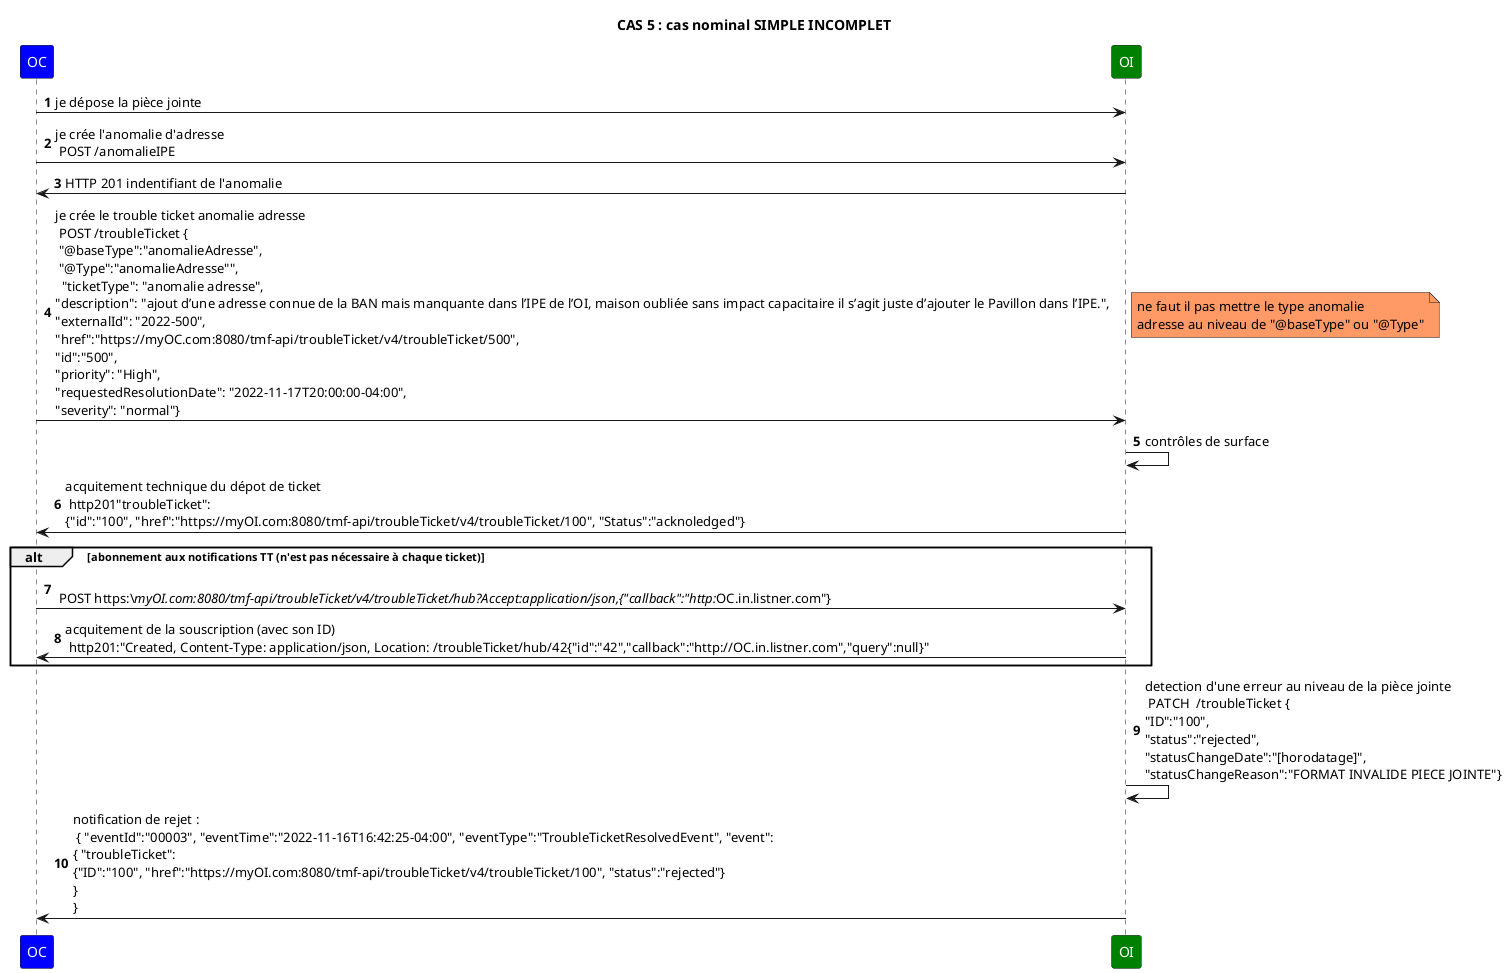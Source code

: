 @startuml

skinparam ParticipantFontColor automatic

title: CAS 5 : cas nominal SIMPLE INCOMPLET

autonumber

participant OC #Blue
participant OI #Green

OC->OI: je dépose la pièce jointe
OC->OI: je crée l'anomalie d'adresse \n POST /anomalieIPE
OI->OC: HTTP 201 indentifiant de l'anomalie
OC->OI: je crée le trouble ticket anomalie adresse \n POST /troubleTicket {\n "@baseType":"anomalieAdresse", \n "@Type":"anomalieAdresse"", \n  "ticketType": "anomalie adresse",\n"description": "ajout d’une adresse connue de la BAN mais manquante dans l’IPE de l’OI, maison oubliée sans impact capacitaire il s’agit juste d’ajouter le Pavillon dans l’IPE.",\n"externalId": "2022-500",\n"href":"https://myOC.com:8080/tmf-api/troubleTicket/v4/troubleTicket/500",\n"id":"500",\n"priority": "High",\n"requestedResolutionDate": "2022-11-17T20:00:00-04:00",\n"severity": "normal"}

note right 	#ff9966
  ne faut il pas mettre le type anomalie
  adresse au niveau de "@baseType" ou "@Type"
endnote

OI->OI: contrôles de surface

OI->OC: acquitement technique du dépot de ticket \n http201"troubleTicket": \n{"id":"100", "href":"https://myOI.com:8080/tmf-api/troubleTicket/v4/troubleTicket/100", "Status":"acknoledged"}
alt abonnement aux notifications TT (n'est pas nécessaire à chaque ticket)
OC->OI:  \n POST https:\//myOI.com:8080/tmf-api/troubleTicket/v4/troubleTicket/hub?Accept:application/json,{"callback":"http://OC.in.listner.com"}
OI->OC: acquitement de la souscription (avec son ID) \n http201:"Created, Content-Type: application/json, Location: /troubleTicket/hub/42{"id":"42","callback":"http://OC.in.listner.com","query":null}"

end

OI->OI: detection d'une erreur au niveau de la pièce jointe \n PATCH  /troubleTicket {\n"ID":"100",\n"status":"rejected",\n"statusChangeDate":"[horodatage]",\n"statusChangeReason":"FORMAT INVALIDE PIECE JOINTE"}

OI->OC: notification de rejet : \n { "eventId":"00003", "eventTime":"2022-11-16T16:42:25-04:00", "eventType":"TroubleTicketResolvedEvent", "event": \n{ "troubleTicket": \n{"ID":"100", "href":"https://myOI.com:8080/tmf-api/troubleTicket/v4/troubleTicket/100", "status":"rejected"}\n} \n}


@enduml





